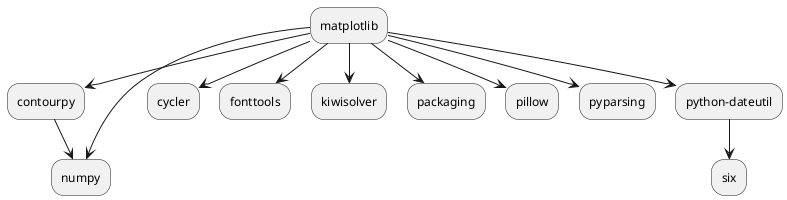 @startuml
"matplotlib" --> contourpy
"contourpy" --> numpy
"matplotlib" --> cycler
"matplotlib" --> fonttools
"matplotlib" --> kiwisolver
"matplotlib" --> numpy
"matplotlib" --> packaging
"matplotlib" --> pillow
"matplotlib" --> pyparsing
"matplotlib" --> python-dateutil
"python-dateutil" --> six
@enduml
